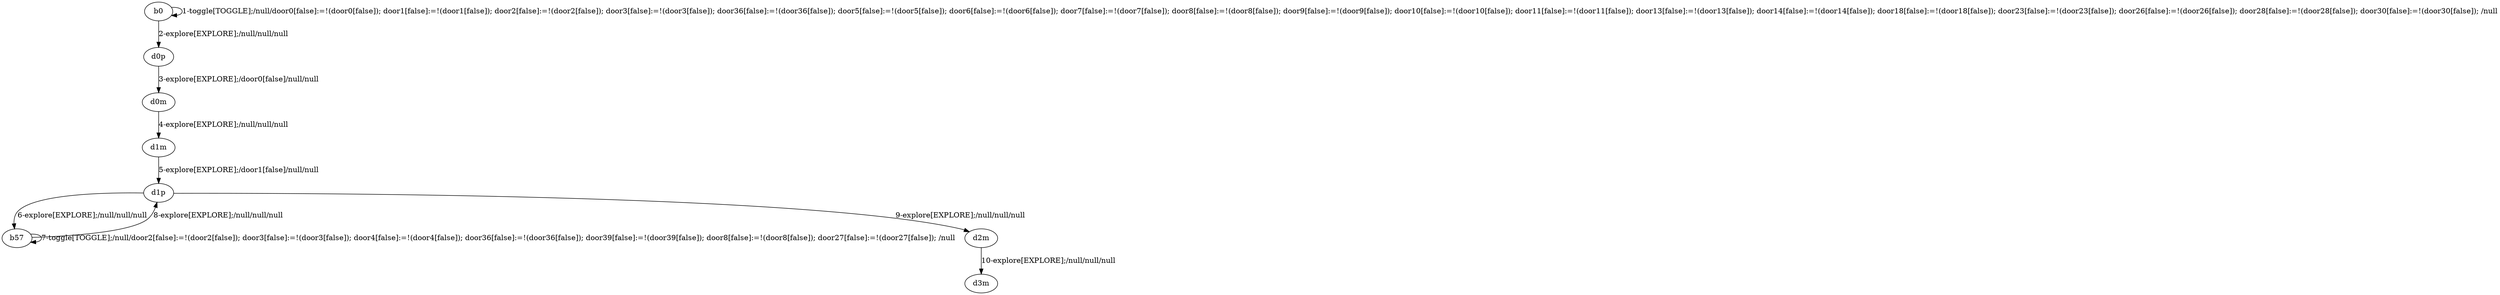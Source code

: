 # Total number of goals covered by this test: 5
# d1p --> b57
# d1p --> d2m
# b57 --> d1p
# b57 --> b57
# d2m --> d3m

digraph g {
"b0" -> "b0" [label = "1-toggle[TOGGLE];/null/door0[false]:=!(door0[false]); door1[false]:=!(door1[false]); door2[false]:=!(door2[false]); door3[false]:=!(door3[false]); door36[false]:=!(door36[false]); door5[false]:=!(door5[false]); door6[false]:=!(door6[false]); door7[false]:=!(door7[false]); door8[false]:=!(door8[false]); door9[false]:=!(door9[false]); door10[false]:=!(door10[false]); door11[false]:=!(door11[false]); door13[false]:=!(door13[false]); door14[false]:=!(door14[false]); door18[false]:=!(door18[false]); door23[false]:=!(door23[false]); door26[false]:=!(door26[false]); door28[false]:=!(door28[false]); door30[false]:=!(door30[false]); /null"];
"b0" -> "d0p" [label = "2-explore[EXPLORE];/null/null/null"];
"d0p" -> "d0m" [label = "3-explore[EXPLORE];/door0[false]/null/null"];
"d0m" -> "d1m" [label = "4-explore[EXPLORE];/null/null/null"];
"d1m" -> "d1p" [label = "5-explore[EXPLORE];/door1[false]/null/null"];
"d1p" -> "b57" [label = "6-explore[EXPLORE];/null/null/null"];
"b57" -> "b57" [label = "7-toggle[TOGGLE];/null/door2[false]:=!(door2[false]); door3[false]:=!(door3[false]); door4[false]:=!(door4[false]); door36[false]:=!(door36[false]); door39[false]:=!(door39[false]); door8[false]:=!(door8[false]); door27[false]:=!(door27[false]); /null"];
"b57" -> "d1p" [label = "8-explore[EXPLORE];/null/null/null"];
"d1p" -> "d2m" [label = "9-explore[EXPLORE];/null/null/null"];
"d2m" -> "d3m" [label = "10-explore[EXPLORE];/null/null/null"];
}